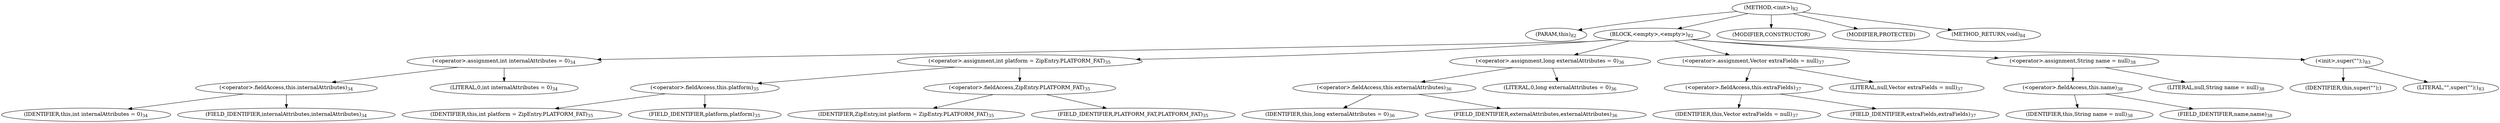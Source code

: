 digraph "&lt;init&gt;" {  
"221" [label = <(METHOD,&lt;init&gt;)<SUB>82</SUB>> ]
"15" [label = <(PARAM,this)<SUB>82</SUB>> ]
"222" [label = <(BLOCK,&lt;empty&gt;,&lt;empty&gt;)<SUB>82</SUB>> ]
"223" [label = <(&lt;operator&gt;.assignment,int internalAttributes = 0)<SUB>34</SUB>> ]
"224" [label = <(&lt;operator&gt;.fieldAccess,this.internalAttributes)<SUB>34</SUB>> ]
"225" [label = <(IDENTIFIER,this,int internalAttributes = 0)<SUB>34</SUB>> ]
"226" [label = <(FIELD_IDENTIFIER,internalAttributes,internalAttributes)<SUB>34</SUB>> ]
"227" [label = <(LITERAL,0,int internalAttributes = 0)<SUB>34</SUB>> ]
"228" [label = <(&lt;operator&gt;.assignment,int platform = ZipEntry.PLATFORM_FAT)<SUB>35</SUB>> ]
"229" [label = <(&lt;operator&gt;.fieldAccess,this.platform)<SUB>35</SUB>> ]
"230" [label = <(IDENTIFIER,this,int platform = ZipEntry.PLATFORM_FAT)<SUB>35</SUB>> ]
"231" [label = <(FIELD_IDENTIFIER,platform,platform)<SUB>35</SUB>> ]
"232" [label = <(&lt;operator&gt;.fieldAccess,ZipEntry.PLATFORM_FAT)<SUB>35</SUB>> ]
"233" [label = <(IDENTIFIER,ZipEntry,int platform = ZipEntry.PLATFORM_FAT)<SUB>35</SUB>> ]
"234" [label = <(FIELD_IDENTIFIER,PLATFORM_FAT,PLATFORM_FAT)<SUB>35</SUB>> ]
"235" [label = <(&lt;operator&gt;.assignment,long externalAttributes = 0)<SUB>36</SUB>> ]
"236" [label = <(&lt;operator&gt;.fieldAccess,this.externalAttributes)<SUB>36</SUB>> ]
"237" [label = <(IDENTIFIER,this,long externalAttributes = 0)<SUB>36</SUB>> ]
"238" [label = <(FIELD_IDENTIFIER,externalAttributes,externalAttributes)<SUB>36</SUB>> ]
"239" [label = <(LITERAL,0,long externalAttributes = 0)<SUB>36</SUB>> ]
"240" [label = <(&lt;operator&gt;.assignment,Vector extraFields = null)<SUB>37</SUB>> ]
"241" [label = <(&lt;operator&gt;.fieldAccess,this.extraFields)<SUB>37</SUB>> ]
"242" [label = <(IDENTIFIER,this,Vector extraFields = null)<SUB>37</SUB>> ]
"243" [label = <(FIELD_IDENTIFIER,extraFields,extraFields)<SUB>37</SUB>> ]
"244" [label = <(LITERAL,null,Vector extraFields = null)<SUB>37</SUB>> ]
"245" [label = <(&lt;operator&gt;.assignment,String name = null)<SUB>38</SUB>> ]
"246" [label = <(&lt;operator&gt;.fieldAccess,this.name)<SUB>38</SUB>> ]
"247" [label = <(IDENTIFIER,this,String name = null)<SUB>38</SUB>> ]
"248" [label = <(FIELD_IDENTIFIER,name,name)<SUB>38</SUB>> ]
"249" [label = <(LITERAL,null,String name = null)<SUB>38</SUB>> ]
"250" [label = <(&lt;init&gt;,super(&quot;&quot;);)<SUB>83</SUB>> ]
"14" [label = <(IDENTIFIER,this,super(&quot;&quot;);)> ]
"251" [label = <(LITERAL,&quot;&quot;,super(&quot;&quot;);)<SUB>83</SUB>> ]
"252" [label = <(MODIFIER,CONSTRUCTOR)> ]
"253" [label = <(MODIFIER,PROTECTED)> ]
"254" [label = <(METHOD_RETURN,void)<SUB>84</SUB>> ]
  "221" -> "15" 
  "221" -> "222" 
  "221" -> "252" 
  "221" -> "253" 
  "221" -> "254" 
  "222" -> "223" 
  "222" -> "228" 
  "222" -> "235" 
  "222" -> "240" 
  "222" -> "245" 
  "222" -> "250" 
  "223" -> "224" 
  "223" -> "227" 
  "224" -> "225" 
  "224" -> "226" 
  "228" -> "229" 
  "228" -> "232" 
  "229" -> "230" 
  "229" -> "231" 
  "232" -> "233" 
  "232" -> "234" 
  "235" -> "236" 
  "235" -> "239" 
  "236" -> "237" 
  "236" -> "238" 
  "240" -> "241" 
  "240" -> "244" 
  "241" -> "242" 
  "241" -> "243" 
  "245" -> "246" 
  "245" -> "249" 
  "246" -> "247" 
  "246" -> "248" 
  "250" -> "14" 
  "250" -> "251" 
}
